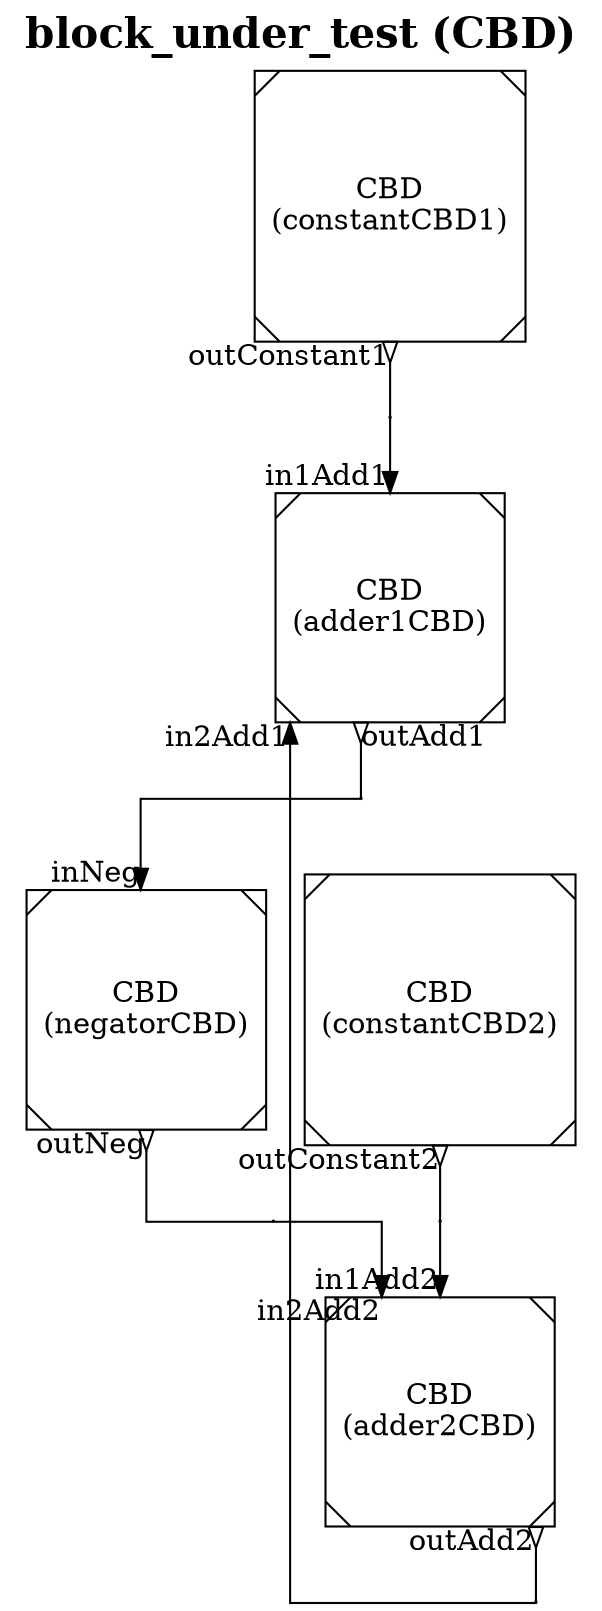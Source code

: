// CBD model of the block_under_test block
// Created with CBD.converters.CBDDraw
digraph model {
 splines=ortho;
 label=<<B>block_under_test (CBD)</B>>;
 labelloc="t";
 fontsize=20;
 node_140043535377360 [label="CBD\n(constantCBD1)", shape=Msquare];
 inter_140043535377360_outConstant1 [shape=point, width=0.01, height=0.01];
 node_140043535377360 -> inter_140043535377360_outConstant1 [taillabel="outConstant1", arrowtail="invempty", arrowhead="none", dir=both];
 node_140043535377600 [label="CBD\n(constantCBD2)", shape=Msquare];
 inter_140043535377600_outConstant2 [shape=point, width=0.01, height=0.01];
 node_140043535377600 -> inter_140043535377600_outConstant2 [taillabel="outConstant2", arrowtail="invempty", arrowhead="none", dir=both];
 node_140043535377792 [label="CBD\n(adder1CBD)", shape=Msquare];
 inter_140043535377360_outConstant1 -> node_140043535377792 [headlabel="in1Add1", arrowhead="normal", arrowtail="none", dir=both];
 inter_140043535378224_outAdd2 -> node_140043535377792 [headlabel="in2Add1", arrowhead="normal", arrowtail="none", dir=both];
 inter_140043535377792_outAdd1 [shape=point, width=0.01, height=0.01];
 node_140043535377792 -> inter_140043535377792_outAdd1 [taillabel="outAdd1", arrowtail="invempty", arrowhead="none", dir=both];
 node_140043535378224 [label="CBD\n(adder2CBD)", shape=Msquare];
 inter_140043535377600_outConstant2 -> node_140043535378224 [headlabel="in1Add2", arrowhead="normal", arrowtail="none", dir=both];
 inter_140043535378608_outNeg -> node_140043535378224 [headlabel="in2Add2", arrowhead="normal", arrowtail="none", dir=both];
 inter_140043535378224_outAdd2 [shape=point, width=0.01, height=0.01];
 node_140043535378224 -> inter_140043535378224_outAdd2 [taillabel="outAdd2", arrowtail="invempty", arrowhead="none", dir=both];
 node_140043535378608 [label="CBD\n(negatorCBD)", shape=Msquare];
 inter_140043535377792_outAdd1 -> node_140043535378608 [headlabel="inNeg", arrowhead="normal", arrowtail="none", dir=both];
 inter_140043535378608_outNeg [shape=point, width=0.01, height=0.01];
 node_140043535378608 -> inter_140043535378608_outNeg [taillabel="outNeg", arrowtail="invempty", arrowhead="none", dir=both];

}